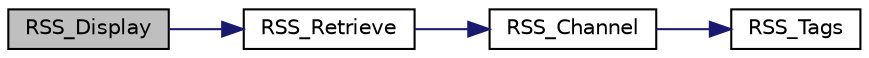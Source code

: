 digraph G
{
  edge [fontname="Helvetica",fontsize="10",labelfontname="Helvetica",labelfontsize="10"];
  node [fontname="Helvetica",fontsize="10",shape=record];
  rankdir="LR";
  Node1 [label="RSS_Display",height=0.2,width=0.4,color="black", fillcolor="grey75", style="filled" fontcolor="black"];
  Node1 -> Node2 [color="midnightblue",fontsize="10",style="solid",fontname="Helvetica"];
  Node2 [label="RSS_Retrieve",height=0.2,width=0.4,color="black", fillcolor="white", style="filled",URL="$rsslib_8php.html#a1b8a3bb2a5581e745ad50b72395cf1b3"];
  Node2 -> Node3 [color="midnightblue",fontsize="10",style="solid",fontname="Helvetica"];
  Node3 [label="RSS_Channel",height=0.2,width=0.4,color="black", fillcolor="white", style="filled",URL="$rsslib_8php.html#a9f0a3cca6c9fcfb17216d710bfe2bc51"];
  Node3 -> Node4 [color="midnightblue",fontsize="10",style="solid",fontname="Helvetica"];
  Node4 [label="RSS_Tags",height=0.2,width=0.4,color="black", fillcolor="white", style="filled",URL="$rsslib_8php.html#a1c9ed082051a2788582ebe80a146d538"];
}
